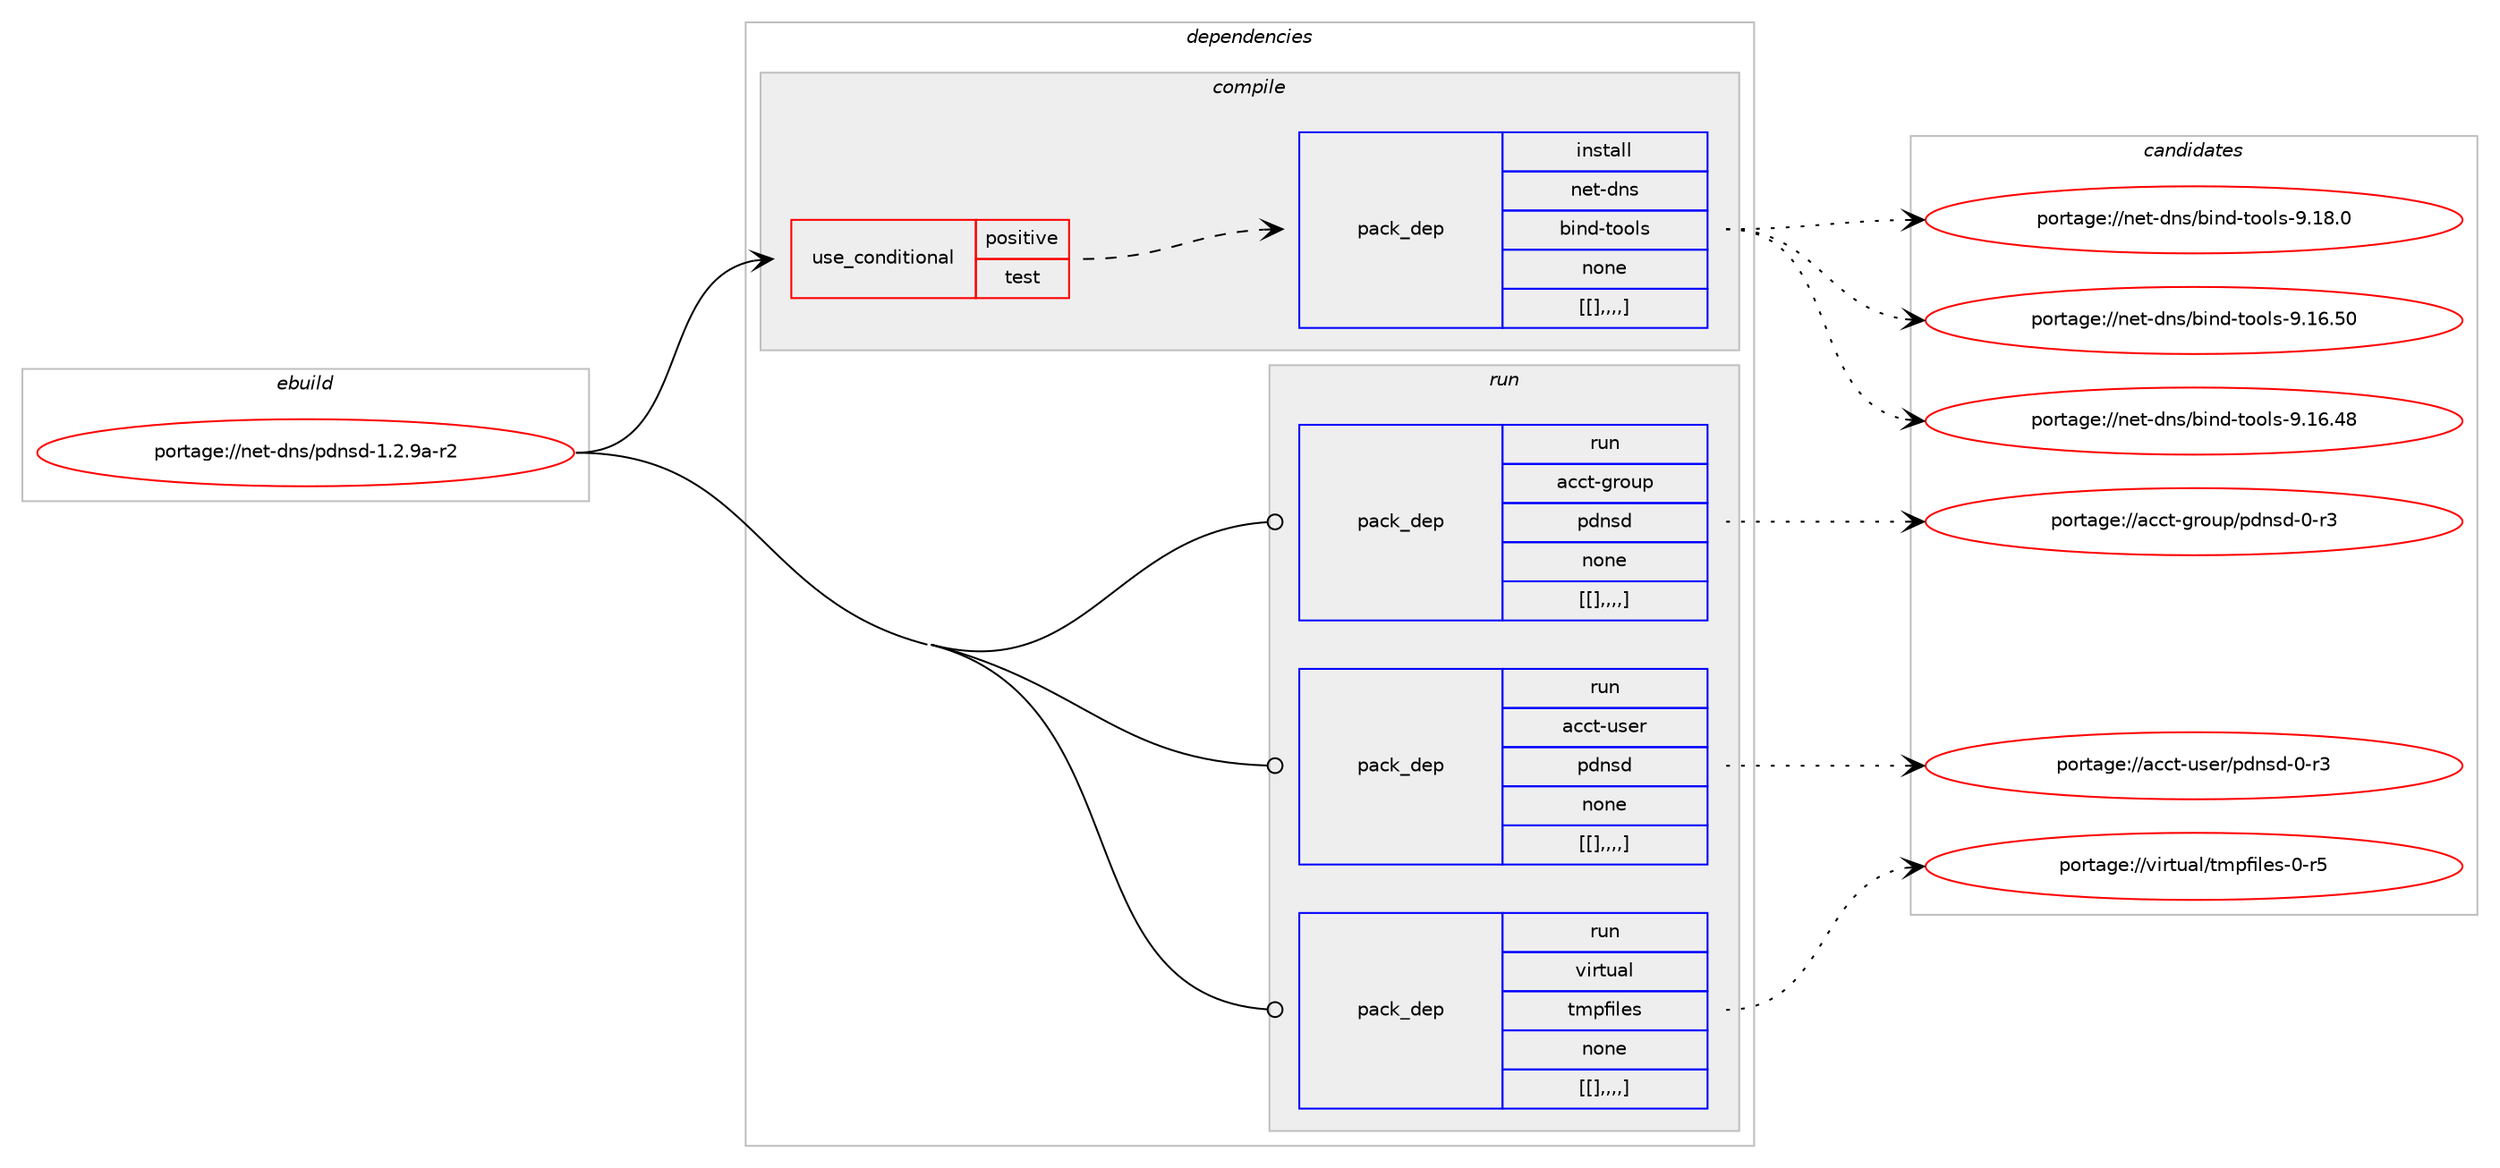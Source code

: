 digraph prolog {

# *************
# Graph options
# *************

newrank=true;
concentrate=true;
compound=true;
graph [rankdir=LR,fontname=Helvetica,fontsize=10,ranksep=1.5];#, ranksep=2.5, nodesep=0.2];
edge  [arrowhead=vee];
node  [fontname=Helvetica,fontsize=10];

# **********
# The ebuild
# **********

subgraph cluster_leftcol {
color=gray;
label=<<i>ebuild</i>>;
id [label="portage://net-dns/pdnsd-1.2.9a-r2", color=red, width=4, href="../net-dns/pdnsd-1.2.9a-r2.svg"];
}

# ****************
# The dependencies
# ****************

subgraph cluster_midcol {
color=gray;
label=<<i>dependencies</i>>;
subgraph cluster_compile {
fillcolor="#eeeeee";
style=filled;
label=<<i>compile</i>>;
subgraph cond94669 {
dependency365296 [label=<<TABLE BORDER="0" CELLBORDER="1" CELLSPACING="0" CELLPADDING="4"><TR><TD ROWSPAN="3" CELLPADDING="10">use_conditional</TD></TR><TR><TD>positive</TD></TR><TR><TD>test</TD></TR></TABLE>>, shape=none, color=red];
subgraph pack267874 {
dependency365297 [label=<<TABLE BORDER="0" CELLBORDER="1" CELLSPACING="0" CELLPADDING="4" WIDTH="220"><TR><TD ROWSPAN="6" CELLPADDING="30">pack_dep</TD></TR><TR><TD WIDTH="110">install</TD></TR><TR><TD>net-dns</TD></TR><TR><TD>bind-tools</TD></TR><TR><TD>none</TD></TR><TR><TD>[[],,,,]</TD></TR></TABLE>>, shape=none, color=blue];
}
dependency365296:e -> dependency365297:w [weight=20,style="dashed",arrowhead="vee"];
}
id:e -> dependency365296:w [weight=20,style="solid",arrowhead="vee"];
}
subgraph cluster_compileandrun {
fillcolor="#eeeeee";
style=filled;
label=<<i>compile and run</i>>;
}
subgraph cluster_run {
fillcolor="#eeeeee";
style=filled;
label=<<i>run</i>>;
subgraph pack267875 {
dependency365298 [label=<<TABLE BORDER="0" CELLBORDER="1" CELLSPACING="0" CELLPADDING="4" WIDTH="220"><TR><TD ROWSPAN="6" CELLPADDING="30">pack_dep</TD></TR><TR><TD WIDTH="110">run</TD></TR><TR><TD>acct-group</TD></TR><TR><TD>pdnsd</TD></TR><TR><TD>none</TD></TR><TR><TD>[[],,,,]</TD></TR></TABLE>>, shape=none, color=blue];
}
id:e -> dependency365298:w [weight=20,style="solid",arrowhead="odot"];
subgraph pack267876 {
dependency365299 [label=<<TABLE BORDER="0" CELLBORDER="1" CELLSPACING="0" CELLPADDING="4" WIDTH="220"><TR><TD ROWSPAN="6" CELLPADDING="30">pack_dep</TD></TR><TR><TD WIDTH="110">run</TD></TR><TR><TD>acct-user</TD></TR><TR><TD>pdnsd</TD></TR><TR><TD>none</TD></TR><TR><TD>[[],,,,]</TD></TR></TABLE>>, shape=none, color=blue];
}
id:e -> dependency365299:w [weight=20,style="solid",arrowhead="odot"];
subgraph pack267877 {
dependency365300 [label=<<TABLE BORDER="0" CELLBORDER="1" CELLSPACING="0" CELLPADDING="4" WIDTH="220"><TR><TD ROWSPAN="6" CELLPADDING="30">pack_dep</TD></TR><TR><TD WIDTH="110">run</TD></TR><TR><TD>virtual</TD></TR><TR><TD>tmpfiles</TD></TR><TR><TD>none</TD></TR><TR><TD>[[],,,,]</TD></TR></TABLE>>, shape=none, color=blue];
}
id:e -> dependency365300:w [weight=20,style="solid",arrowhead="odot"];
}
}

# **************
# The candidates
# **************

subgraph cluster_choices {
rank=same;
color=gray;
label=<<i>candidates</i>>;

subgraph choice267874 {
color=black;
nodesep=1;
choice1101011164510011011547981051101004511611111110811545574649564648 [label="portage://net-dns/bind-tools-9.18.0", color=red, width=4,href="../net-dns/bind-tools-9.18.0.svg"];
choice110101116451001101154798105110100451161111111081154557464954465348 [label="portage://net-dns/bind-tools-9.16.50", color=red, width=4,href="../net-dns/bind-tools-9.16.50.svg"];
choice110101116451001101154798105110100451161111111081154557464954465256 [label="portage://net-dns/bind-tools-9.16.48", color=red, width=4,href="../net-dns/bind-tools-9.16.48.svg"];
dependency365297:e -> choice1101011164510011011547981051101004511611111110811545574649564648:w [style=dotted,weight="100"];
dependency365297:e -> choice110101116451001101154798105110100451161111111081154557464954465348:w [style=dotted,weight="100"];
dependency365297:e -> choice110101116451001101154798105110100451161111111081154557464954465256:w [style=dotted,weight="100"];
}
subgraph choice267875 {
color=black;
nodesep=1;
choice979999116451031141111171124711210011011510045484511451 [label="portage://acct-group/pdnsd-0-r3", color=red, width=4,href="../acct-group/pdnsd-0-r3.svg"];
dependency365298:e -> choice979999116451031141111171124711210011011510045484511451:w [style=dotted,weight="100"];
}
subgraph choice267876 {
color=black;
nodesep=1;
choice979999116451171151011144711210011011510045484511451 [label="portage://acct-user/pdnsd-0-r3", color=red, width=4,href="../acct-user/pdnsd-0-r3.svg"];
dependency365299:e -> choice979999116451171151011144711210011011510045484511451:w [style=dotted,weight="100"];
}
subgraph choice267877 {
color=black;
nodesep=1;
choice118105114116117971084711610911210210510810111545484511453 [label="portage://virtual/tmpfiles-0-r5", color=red, width=4,href="../virtual/tmpfiles-0-r5.svg"];
dependency365300:e -> choice118105114116117971084711610911210210510810111545484511453:w [style=dotted,weight="100"];
}
}

}

